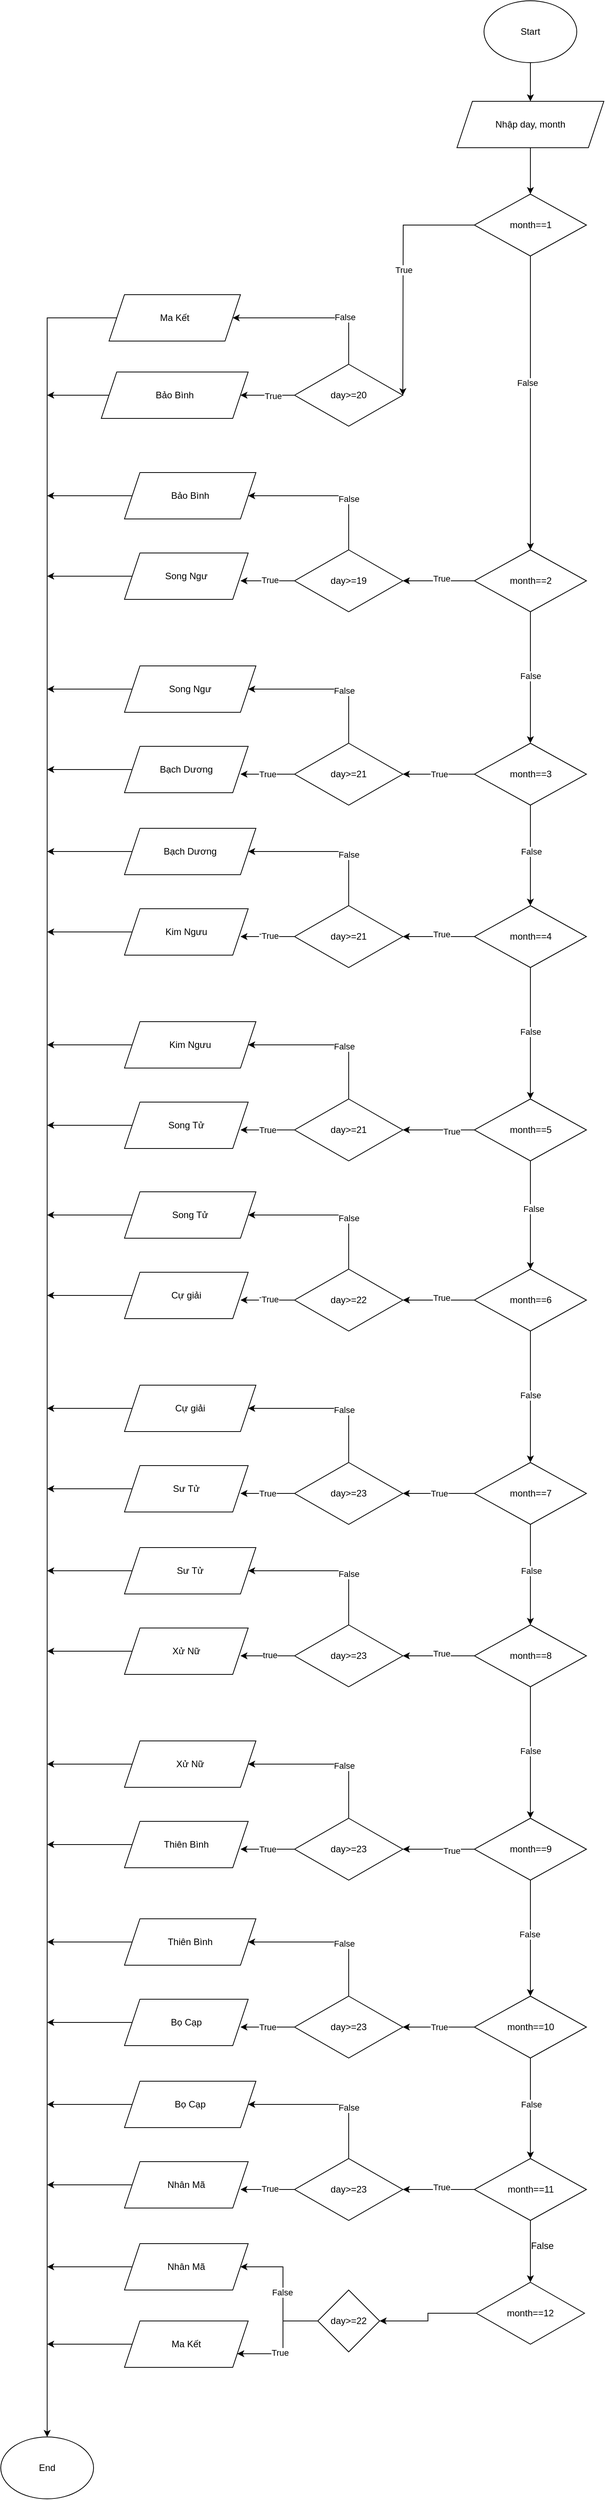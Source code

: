 <mxfile version="22.1.0" type="device">
  <diagram name="Trang-1" id="S2Fd7WuHxv2Ka75lxSrg">
    <mxGraphModel dx="1583" dy="1934" grid="1" gridSize="10" guides="1" tooltips="1" connect="1" arrows="1" fold="1" page="1" pageScale="1" pageWidth="827" pageHeight="1169" math="0" shadow="0">
      <root>
        <mxCell id="0" />
        <mxCell id="1" parent="0" />
        <mxCell id="LrIXtjWbQ0wcaJhwrfXh-178" style="edgeStyle=orthogonalEdgeStyle;rounded=0;orthogonalLoop=1;jettySize=auto;html=1;" parent="1" source="LrIXtjWbQ0wcaJhwrfXh-1" target="LrIXtjWbQ0wcaJhwrfXh-2" edge="1">
          <mxGeometry relative="1" as="geometry" />
        </mxCell>
        <mxCell id="LrIXtjWbQ0wcaJhwrfXh-1" value="Start" style="ellipse;whiteSpace=wrap;html=1;" parent="1" vertex="1">
          <mxGeometry x="305" y="-190" width="120" height="80" as="geometry" />
        </mxCell>
        <mxCell id="1RFUBudP7yux_9FqEFn7-1" style="edgeStyle=orthogonalEdgeStyle;rounded=0;orthogonalLoop=1;jettySize=auto;html=1;entryX=0.5;entryY=0;entryDx=0;entryDy=0;" edge="1" parent="1" source="LrIXtjWbQ0wcaJhwrfXh-2" target="LrIXtjWbQ0wcaJhwrfXh-5">
          <mxGeometry relative="1" as="geometry" />
        </mxCell>
        <mxCell id="LrIXtjWbQ0wcaJhwrfXh-2" value="Nhập day, month" style="shape=parallelogram;perimeter=parallelogramPerimeter;whiteSpace=wrap;html=1;fixedSize=1;" parent="1" vertex="1">
          <mxGeometry x="270" y="-60" width="190" height="60" as="geometry" />
        </mxCell>
        <mxCell id="LrIXtjWbQ0wcaJhwrfXh-6" style="edgeStyle=orthogonalEdgeStyle;rounded=0;orthogonalLoop=1;jettySize=auto;html=1;" parent="1" source="LrIXtjWbQ0wcaJhwrfXh-5" edge="1">
          <mxGeometry relative="1" as="geometry">
            <mxPoint x="365" y="520" as="targetPoint" />
          </mxGeometry>
        </mxCell>
        <mxCell id="LrIXtjWbQ0wcaJhwrfXh-25" value="False" style="edgeLabel;html=1;align=center;verticalAlign=middle;resizable=0;points=[];" parent="LrIXtjWbQ0wcaJhwrfXh-6" vertex="1" connectable="0">
          <mxGeometry x="-0.138" y="-4" relative="1" as="geometry">
            <mxPoint as="offset" />
          </mxGeometry>
        </mxCell>
        <mxCell id="LrIXtjWbQ0wcaJhwrfXh-7" style="edgeStyle=orthogonalEdgeStyle;rounded=0;orthogonalLoop=1;jettySize=auto;html=1;" parent="1" source="LrIXtjWbQ0wcaJhwrfXh-5" edge="1">
          <mxGeometry relative="1" as="geometry">
            <mxPoint x="200" y="320" as="targetPoint" />
          </mxGeometry>
        </mxCell>
        <mxCell id="LrIXtjWbQ0wcaJhwrfXh-8" value="True" style="edgeLabel;html=1;align=center;verticalAlign=middle;resizable=0;points=[];" parent="LrIXtjWbQ0wcaJhwrfXh-7" vertex="1" connectable="0">
          <mxGeometry x="-0.043" y="-1" relative="1" as="geometry">
            <mxPoint x="1" as="offset" />
          </mxGeometry>
        </mxCell>
        <mxCell id="LrIXtjWbQ0wcaJhwrfXh-5" value="month==1" style="rhombus;whiteSpace=wrap;html=1;" parent="1" vertex="1">
          <mxGeometry x="292.5" y="60" width="145" height="80" as="geometry" />
        </mxCell>
        <mxCell id="LrIXtjWbQ0wcaJhwrfXh-10" style="edgeStyle=orthogonalEdgeStyle;rounded=0;orthogonalLoop=1;jettySize=auto;html=1;" parent="1" source="LrIXtjWbQ0wcaJhwrfXh-9" edge="1">
          <mxGeometry relative="1" as="geometry">
            <mxPoint x="-10" y="320" as="targetPoint" />
          </mxGeometry>
        </mxCell>
        <mxCell id="LrIXtjWbQ0wcaJhwrfXh-11" value="True" style="edgeLabel;html=1;align=center;verticalAlign=middle;resizable=0;points=[];" parent="LrIXtjWbQ0wcaJhwrfXh-10" vertex="1" connectable="0">
          <mxGeometry x="-0.187" y="1" relative="1" as="geometry">
            <mxPoint as="offset" />
          </mxGeometry>
        </mxCell>
        <mxCell id="LrIXtjWbQ0wcaJhwrfXh-12" style="edgeStyle=orthogonalEdgeStyle;rounded=0;orthogonalLoop=1;jettySize=auto;html=1;" parent="1" source="LrIXtjWbQ0wcaJhwrfXh-9" edge="1">
          <mxGeometry relative="1" as="geometry">
            <mxPoint x="-20" y="220" as="targetPoint" />
            <Array as="points">
              <mxPoint x="130" y="220" />
              <mxPoint x="-10" y="220" />
            </Array>
          </mxGeometry>
        </mxCell>
        <mxCell id="LrIXtjWbQ0wcaJhwrfXh-15" value="False" style="edgeLabel;html=1;align=center;verticalAlign=middle;resizable=0;points=[];" parent="LrIXtjWbQ0wcaJhwrfXh-12" vertex="1" connectable="0">
          <mxGeometry x="-0.382" y="-1" relative="1" as="geometry">
            <mxPoint as="offset" />
          </mxGeometry>
        </mxCell>
        <mxCell id="LrIXtjWbQ0wcaJhwrfXh-9" value="day&amp;gt;=20" style="rhombus;whiteSpace=wrap;html=1;" parent="1" vertex="1">
          <mxGeometry x="60" y="280" width="140" height="80" as="geometry" />
        </mxCell>
        <mxCell id="LrIXtjWbQ0wcaJhwrfXh-16" style="edgeStyle=orthogonalEdgeStyle;rounded=0;orthogonalLoop=1;jettySize=auto;html=1;" parent="1" source="LrIXtjWbQ0wcaJhwrfXh-13" target="LrIXtjWbQ0wcaJhwrfXh-193" edge="1">
          <mxGeometry relative="1" as="geometry">
            <mxPoint x="-260" y="3050" as="targetPoint" />
          </mxGeometry>
        </mxCell>
        <mxCell id="LrIXtjWbQ0wcaJhwrfXh-13" value="Ma Kết" style="shape=parallelogram;perimeter=parallelogramPerimeter;whiteSpace=wrap;html=1;fixedSize=1;" parent="1" vertex="1">
          <mxGeometry x="-180" y="190" width="170" height="60" as="geometry" />
        </mxCell>
        <mxCell id="LrIXtjWbQ0wcaJhwrfXh-197" style="edgeStyle=orthogonalEdgeStyle;rounded=0;orthogonalLoop=1;jettySize=auto;html=1;" parent="1" source="LrIXtjWbQ0wcaJhwrfXh-14" edge="1">
          <mxGeometry relative="1" as="geometry">
            <mxPoint x="-260" y="320" as="targetPoint" />
          </mxGeometry>
        </mxCell>
        <mxCell id="LrIXtjWbQ0wcaJhwrfXh-14" value="Bảo Bình" style="shape=parallelogram;perimeter=parallelogramPerimeter;whiteSpace=wrap;html=1;fixedSize=1;" parent="1" vertex="1">
          <mxGeometry x="-190" y="290" width="190" height="60" as="geometry" />
        </mxCell>
        <mxCell id="LrIXtjWbQ0wcaJhwrfXh-19" style="edgeStyle=orthogonalEdgeStyle;rounded=0;orthogonalLoop=1;jettySize=auto;html=1;" parent="1" source="LrIXtjWbQ0wcaJhwrfXh-18" edge="1">
          <mxGeometry relative="1" as="geometry">
            <mxPoint x="200.0" y="560" as="targetPoint" />
          </mxGeometry>
        </mxCell>
        <mxCell id="LrIXtjWbQ0wcaJhwrfXh-40" value="True" style="edgeLabel;html=1;align=center;verticalAlign=middle;resizable=0;points=[];" parent="LrIXtjWbQ0wcaJhwrfXh-19" vertex="1" connectable="0">
          <mxGeometry x="-0.061" y="-3" relative="1" as="geometry">
            <mxPoint x="1" as="offset" />
          </mxGeometry>
        </mxCell>
        <mxCell id="LrIXtjWbQ0wcaJhwrfXh-34" style="edgeStyle=orthogonalEdgeStyle;rounded=0;orthogonalLoop=1;jettySize=auto;html=1;entryX=0.5;entryY=0;entryDx=0;entryDy=0;" parent="1" source="LrIXtjWbQ0wcaJhwrfXh-18" target="LrIXtjWbQ0wcaJhwrfXh-28" edge="1">
          <mxGeometry relative="1" as="geometry" />
        </mxCell>
        <mxCell id="LrIXtjWbQ0wcaJhwrfXh-39" value="False" style="edgeLabel;html=1;align=center;verticalAlign=middle;resizable=0;points=[];" parent="LrIXtjWbQ0wcaJhwrfXh-34" vertex="1" connectable="0">
          <mxGeometry x="-0.025" relative="1" as="geometry">
            <mxPoint as="offset" />
          </mxGeometry>
        </mxCell>
        <mxCell id="LrIXtjWbQ0wcaJhwrfXh-18" value="month==2" style="rhombus;whiteSpace=wrap;html=1;" parent="1" vertex="1">
          <mxGeometry x="292.5" y="520" width="145" height="80" as="geometry" />
        </mxCell>
        <mxCell id="LrIXtjWbQ0wcaJhwrfXh-21" style="edgeStyle=orthogonalEdgeStyle;rounded=0;orthogonalLoop=1;jettySize=auto;html=1;" parent="1" source="LrIXtjWbQ0wcaJhwrfXh-20" edge="1">
          <mxGeometry relative="1" as="geometry">
            <mxPoint x="-10" y="560" as="targetPoint" />
          </mxGeometry>
        </mxCell>
        <mxCell id="LrIXtjWbQ0wcaJhwrfXh-37" value="True" style="edgeLabel;html=1;align=center;verticalAlign=middle;resizable=0;points=[];" parent="LrIXtjWbQ0wcaJhwrfXh-21" vertex="1" connectable="0">
          <mxGeometry x="-0.045" y="-1" relative="1" as="geometry">
            <mxPoint x="1" as="offset" />
          </mxGeometry>
        </mxCell>
        <mxCell id="LrIXtjWbQ0wcaJhwrfXh-23" style="edgeStyle=orthogonalEdgeStyle;rounded=0;orthogonalLoop=1;jettySize=auto;html=1;" parent="1" source="LrIXtjWbQ0wcaJhwrfXh-20" edge="1">
          <mxGeometry relative="1" as="geometry">
            <mxPoint y="450" as="targetPoint" />
            <Array as="points">
              <mxPoint x="130" y="450" />
            </Array>
          </mxGeometry>
        </mxCell>
        <mxCell id="LrIXtjWbQ0wcaJhwrfXh-35" value="False" style="edgeLabel;html=1;align=center;verticalAlign=middle;resizable=0;points=[];" parent="LrIXtjWbQ0wcaJhwrfXh-23" vertex="1" connectable="0">
          <mxGeometry x="-0.342" relative="1" as="geometry">
            <mxPoint as="offset" />
          </mxGeometry>
        </mxCell>
        <mxCell id="LrIXtjWbQ0wcaJhwrfXh-20" value="day&amp;gt;=19" style="rhombus;whiteSpace=wrap;html=1;" parent="1" vertex="1">
          <mxGeometry x="60" y="520" width="140" height="80" as="geometry" />
        </mxCell>
        <mxCell id="LrIXtjWbQ0wcaJhwrfXh-199" style="edgeStyle=orthogonalEdgeStyle;rounded=0;orthogonalLoop=1;jettySize=auto;html=1;" parent="1" source="LrIXtjWbQ0wcaJhwrfXh-22" edge="1">
          <mxGeometry relative="1" as="geometry">
            <mxPoint x="-260" y="554" as="targetPoint" />
          </mxGeometry>
        </mxCell>
        <mxCell id="LrIXtjWbQ0wcaJhwrfXh-22" value="Song Ngư" style="shape=parallelogram;perimeter=parallelogramPerimeter;whiteSpace=wrap;html=1;fixedSize=1;" parent="1" vertex="1">
          <mxGeometry x="-160" y="524" width="160" height="60" as="geometry" />
        </mxCell>
        <mxCell id="LrIXtjWbQ0wcaJhwrfXh-198" style="edgeStyle=orthogonalEdgeStyle;rounded=0;orthogonalLoop=1;jettySize=auto;html=1;" parent="1" source="LrIXtjWbQ0wcaJhwrfXh-24" edge="1">
          <mxGeometry relative="1" as="geometry">
            <mxPoint x="-260" y="450" as="targetPoint" />
          </mxGeometry>
        </mxCell>
        <mxCell id="LrIXtjWbQ0wcaJhwrfXh-24" value="Bảo Bình" style="shape=parallelogram;perimeter=parallelogramPerimeter;whiteSpace=wrap;html=1;fixedSize=1;" parent="1" vertex="1">
          <mxGeometry x="-160" y="420" width="170" height="60" as="geometry" />
        </mxCell>
        <mxCell id="LrIXtjWbQ0wcaJhwrfXh-27" style="edgeStyle=orthogonalEdgeStyle;rounded=0;orthogonalLoop=1;jettySize=auto;html=1;" parent="1" source="LrIXtjWbQ0wcaJhwrfXh-28" edge="1">
          <mxGeometry relative="1" as="geometry">
            <mxPoint x="200.0" y="810" as="targetPoint" />
          </mxGeometry>
        </mxCell>
        <mxCell id="LrIXtjWbQ0wcaJhwrfXh-87" value="True" style="edgeLabel;html=1;align=center;verticalAlign=middle;resizable=0;points=[];" parent="LrIXtjWbQ0wcaJhwrfXh-27" vertex="1" connectable="0">
          <mxGeometry x="-0.016" relative="1" as="geometry">
            <mxPoint y="-1" as="offset" />
          </mxGeometry>
        </mxCell>
        <mxCell id="LrIXtjWbQ0wcaJhwrfXh-85" style="edgeStyle=orthogonalEdgeStyle;rounded=0;orthogonalLoop=1;jettySize=auto;html=1;entryX=0.5;entryY=0;entryDx=0;entryDy=0;" parent="1" source="LrIXtjWbQ0wcaJhwrfXh-28" target="LrIXtjWbQ0wcaJhwrfXh-68" edge="1">
          <mxGeometry relative="1" as="geometry" />
        </mxCell>
        <mxCell id="LrIXtjWbQ0wcaJhwrfXh-86" value="False" style="edgeLabel;html=1;align=center;verticalAlign=middle;resizable=0;points=[];" parent="LrIXtjWbQ0wcaJhwrfXh-85" vertex="1" connectable="0">
          <mxGeometry x="-0.077" y="1" relative="1" as="geometry">
            <mxPoint as="offset" />
          </mxGeometry>
        </mxCell>
        <mxCell id="LrIXtjWbQ0wcaJhwrfXh-28" value="month==3" style="rhombus;whiteSpace=wrap;html=1;" parent="1" vertex="1">
          <mxGeometry x="292.5" y="770" width="145" height="80" as="geometry" />
        </mxCell>
        <mxCell id="LrIXtjWbQ0wcaJhwrfXh-29" style="edgeStyle=orthogonalEdgeStyle;rounded=0;orthogonalLoop=1;jettySize=auto;html=1;" parent="1" source="LrIXtjWbQ0wcaJhwrfXh-31" edge="1">
          <mxGeometry relative="1" as="geometry">
            <mxPoint x="-10" y="810" as="targetPoint" />
          </mxGeometry>
        </mxCell>
        <mxCell id="LrIXtjWbQ0wcaJhwrfXh-38" value="True" style="edgeLabel;html=1;align=center;verticalAlign=middle;resizable=0;points=[];" parent="LrIXtjWbQ0wcaJhwrfXh-29" vertex="1" connectable="0">
          <mxGeometry x="0.026" y="-1" relative="1" as="geometry">
            <mxPoint as="offset" />
          </mxGeometry>
        </mxCell>
        <mxCell id="LrIXtjWbQ0wcaJhwrfXh-30" style="edgeStyle=orthogonalEdgeStyle;rounded=0;orthogonalLoop=1;jettySize=auto;html=1;" parent="1" source="LrIXtjWbQ0wcaJhwrfXh-31" edge="1">
          <mxGeometry relative="1" as="geometry">
            <mxPoint y="700" as="targetPoint" />
            <Array as="points">
              <mxPoint x="130" y="700" />
            </Array>
          </mxGeometry>
        </mxCell>
        <mxCell id="LrIXtjWbQ0wcaJhwrfXh-36" value="False" style="edgeLabel;html=1;align=center;verticalAlign=middle;resizable=0;points=[];" parent="LrIXtjWbQ0wcaJhwrfXh-30" vertex="1" connectable="0">
          <mxGeometry x="-0.238" y="2" relative="1" as="geometry">
            <mxPoint as="offset" />
          </mxGeometry>
        </mxCell>
        <mxCell id="LrIXtjWbQ0wcaJhwrfXh-31" value="day&amp;gt;=21" style="rhombus;whiteSpace=wrap;html=1;" parent="1" vertex="1">
          <mxGeometry x="60" y="770" width="140" height="80" as="geometry" />
        </mxCell>
        <mxCell id="LrIXtjWbQ0wcaJhwrfXh-201" style="edgeStyle=orthogonalEdgeStyle;rounded=0;orthogonalLoop=1;jettySize=auto;html=1;" parent="1" source="LrIXtjWbQ0wcaJhwrfXh-32" edge="1">
          <mxGeometry relative="1" as="geometry">
            <mxPoint x="-260" y="804" as="targetPoint" />
          </mxGeometry>
        </mxCell>
        <mxCell id="LrIXtjWbQ0wcaJhwrfXh-32" value="Bạch Dương" style="shape=parallelogram;perimeter=parallelogramPerimeter;whiteSpace=wrap;html=1;fixedSize=1;" parent="1" vertex="1">
          <mxGeometry x="-160" y="774" width="160" height="60" as="geometry" />
        </mxCell>
        <mxCell id="LrIXtjWbQ0wcaJhwrfXh-200" style="edgeStyle=orthogonalEdgeStyle;rounded=0;orthogonalLoop=1;jettySize=auto;html=1;" parent="1" source="LrIXtjWbQ0wcaJhwrfXh-33" edge="1">
          <mxGeometry relative="1" as="geometry">
            <mxPoint x="-260" y="700" as="targetPoint" />
          </mxGeometry>
        </mxCell>
        <mxCell id="LrIXtjWbQ0wcaJhwrfXh-33" value="Song Ngư" style="shape=parallelogram;perimeter=parallelogramPerimeter;whiteSpace=wrap;html=1;fixedSize=1;" parent="1" vertex="1">
          <mxGeometry x="-160" y="670" width="170" height="60" as="geometry" />
        </mxCell>
        <mxCell id="LrIXtjWbQ0wcaJhwrfXh-64" style="edgeStyle=orthogonalEdgeStyle;rounded=0;orthogonalLoop=1;jettySize=auto;html=1;" parent="1" source="LrIXtjWbQ0wcaJhwrfXh-68" edge="1">
          <mxGeometry relative="1" as="geometry">
            <mxPoint x="200.0" y="1020" as="targetPoint" />
          </mxGeometry>
        </mxCell>
        <mxCell id="LrIXtjWbQ0wcaJhwrfXh-65" value="True" style="edgeLabel;html=1;align=center;verticalAlign=middle;resizable=0;points=[];" parent="LrIXtjWbQ0wcaJhwrfXh-64" vertex="1" connectable="0">
          <mxGeometry x="-0.061" y="-3" relative="1" as="geometry">
            <mxPoint x="1" as="offset" />
          </mxGeometry>
        </mxCell>
        <mxCell id="LrIXtjWbQ0wcaJhwrfXh-66" style="edgeStyle=orthogonalEdgeStyle;rounded=0;orthogonalLoop=1;jettySize=auto;html=1;entryX=0.5;entryY=0;entryDx=0;entryDy=0;" parent="1" source="LrIXtjWbQ0wcaJhwrfXh-68" target="LrIXtjWbQ0wcaJhwrfXh-77" edge="1">
          <mxGeometry relative="1" as="geometry" />
        </mxCell>
        <mxCell id="LrIXtjWbQ0wcaJhwrfXh-67" value="False" style="edgeLabel;html=1;align=center;verticalAlign=middle;resizable=0;points=[];" parent="LrIXtjWbQ0wcaJhwrfXh-66" vertex="1" connectable="0">
          <mxGeometry x="-0.025" relative="1" as="geometry">
            <mxPoint as="offset" />
          </mxGeometry>
        </mxCell>
        <mxCell id="LrIXtjWbQ0wcaJhwrfXh-68" value="month==4" style="rhombus;whiteSpace=wrap;html=1;" parent="1" vertex="1">
          <mxGeometry x="292.5" y="980" width="145" height="80" as="geometry" />
        </mxCell>
        <mxCell id="LrIXtjWbQ0wcaJhwrfXh-69" value="True" style="edgeStyle=orthogonalEdgeStyle;rounded=0;orthogonalLoop=1;jettySize=auto;html=1;" parent="1" source="LrIXtjWbQ0wcaJhwrfXh-73" edge="1">
          <mxGeometry relative="1" as="geometry">
            <mxPoint x="-10" y="1020" as="targetPoint" />
          </mxGeometry>
        </mxCell>
        <mxCell id="LrIXtjWbQ0wcaJhwrfXh-70" value="True" style="edgeLabel;html=1;align=center;verticalAlign=middle;resizable=0;points=[];" parent="LrIXtjWbQ0wcaJhwrfXh-69" vertex="1" connectable="0">
          <mxGeometry x="-0.045" y="-1" relative="1" as="geometry">
            <mxPoint x="1" as="offset" />
          </mxGeometry>
        </mxCell>
        <mxCell id="LrIXtjWbQ0wcaJhwrfXh-71" style="edgeStyle=orthogonalEdgeStyle;rounded=0;orthogonalLoop=1;jettySize=auto;html=1;" parent="1" source="LrIXtjWbQ0wcaJhwrfXh-73" edge="1">
          <mxGeometry relative="1" as="geometry">
            <mxPoint y="910" as="targetPoint" />
            <Array as="points">
              <mxPoint x="130" y="910" />
            </Array>
          </mxGeometry>
        </mxCell>
        <mxCell id="LrIXtjWbQ0wcaJhwrfXh-72" value="False" style="edgeLabel;html=1;align=center;verticalAlign=middle;resizable=0;points=[];" parent="LrIXtjWbQ0wcaJhwrfXh-71" vertex="1" connectable="0">
          <mxGeometry x="-0.342" relative="1" as="geometry">
            <mxPoint as="offset" />
          </mxGeometry>
        </mxCell>
        <mxCell id="LrIXtjWbQ0wcaJhwrfXh-73" value="day&amp;gt;=21" style="rhombus;whiteSpace=wrap;html=1;" parent="1" vertex="1">
          <mxGeometry x="60" y="980" width="140" height="80" as="geometry" />
        </mxCell>
        <mxCell id="LrIXtjWbQ0wcaJhwrfXh-203" style="edgeStyle=orthogonalEdgeStyle;rounded=0;orthogonalLoop=1;jettySize=auto;html=1;" parent="1" source="LrIXtjWbQ0wcaJhwrfXh-74" edge="1">
          <mxGeometry relative="1" as="geometry">
            <mxPoint x="-260" y="1014" as="targetPoint" />
          </mxGeometry>
        </mxCell>
        <mxCell id="LrIXtjWbQ0wcaJhwrfXh-74" value="Kim Ngưu" style="shape=parallelogram;perimeter=parallelogramPerimeter;whiteSpace=wrap;html=1;fixedSize=1;" parent="1" vertex="1">
          <mxGeometry x="-160" y="984" width="160" height="60" as="geometry" />
        </mxCell>
        <mxCell id="LrIXtjWbQ0wcaJhwrfXh-202" style="edgeStyle=orthogonalEdgeStyle;rounded=0;orthogonalLoop=1;jettySize=auto;html=1;" parent="1" source="LrIXtjWbQ0wcaJhwrfXh-75" edge="1">
          <mxGeometry relative="1" as="geometry">
            <mxPoint x="-260" y="910" as="targetPoint" />
          </mxGeometry>
        </mxCell>
        <mxCell id="LrIXtjWbQ0wcaJhwrfXh-75" value="Bạch Dương" style="shape=parallelogram;perimeter=parallelogramPerimeter;whiteSpace=wrap;html=1;fixedSize=1;" parent="1" vertex="1">
          <mxGeometry x="-160" y="880" width="170" height="60" as="geometry" />
        </mxCell>
        <mxCell id="LrIXtjWbQ0wcaJhwrfXh-76" style="edgeStyle=orthogonalEdgeStyle;rounded=0;orthogonalLoop=1;jettySize=auto;html=1;" parent="1" source="LrIXtjWbQ0wcaJhwrfXh-77" edge="1">
          <mxGeometry relative="1" as="geometry">
            <mxPoint x="200.0" y="1270" as="targetPoint" />
          </mxGeometry>
        </mxCell>
        <mxCell id="LrIXtjWbQ0wcaJhwrfXh-88" value="True" style="edgeLabel;html=1;align=center;verticalAlign=middle;resizable=0;points=[];" parent="LrIXtjWbQ0wcaJhwrfXh-76" vertex="1" connectable="0">
          <mxGeometry x="-0.357" y="3" relative="1" as="geometry">
            <mxPoint y="-1" as="offset" />
          </mxGeometry>
        </mxCell>
        <mxCell id="LrIXtjWbQ0wcaJhwrfXh-136" style="edgeStyle=orthogonalEdgeStyle;rounded=0;orthogonalLoop=1;jettySize=auto;html=1;entryX=0.5;entryY=0;entryDx=0;entryDy=0;" parent="1" source="LrIXtjWbQ0wcaJhwrfXh-77" target="LrIXtjWbQ0wcaJhwrfXh-94" edge="1">
          <mxGeometry relative="1" as="geometry" />
        </mxCell>
        <mxCell id="LrIXtjWbQ0wcaJhwrfXh-137" value="False" style="edgeLabel;html=1;align=center;verticalAlign=middle;resizable=0;points=[];" parent="LrIXtjWbQ0wcaJhwrfXh-136" vertex="1" connectable="0">
          <mxGeometry x="-0.119" y="4" relative="1" as="geometry">
            <mxPoint as="offset" />
          </mxGeometry>
        </mxCell>
        <mxCell id="LrIXtjWbQ0wcaJhwrfXh-77" value="month==5" style="rhombus;whiteSpace=wrap;html=1;" parent="1" vertex="1">
          <mxGeometry x="292.5" y="1230" width="145" height="80" as="geometry" />
        </mxCell>
        <mxCell id="LrIXtjWbQ0wcaJhwrfXh-78" style="edgeStyle=orthogonalEdgeStyle;rounded=0;orthogonalLoop=1;jettySize=auto;html=1;" parent="1" source="LrIXtjWbQ0wcaJhwrfXh-82" edge="1">
          <mxGeometry relative="1" as="geometry">
            <mxPoint x="-10" y="1270" as="targetPoint" />
          </mxGeometry>
        </mxCell>
        <mxCell id="LrIXtjWbQ0wcaJhwrfXh-79" value="True" style="edgeLabel;html=1;align=center;verticalAlign=middle;resizable=0;points=[];" parent="LrIXtjWbQ0wcaJhwrfXh-78" vertex="1" connectable="0">
          <mxGeometry x="0.026" y="-1" relative="1" as="geometry">
            <mxPoint as="offset" />
          </mxGeometry>
        </mxCell>
        <mxCell id="LrIXtjWbQ0wcaJhwrfXh-80" style="edgeStyle=orthogonalEdgeStyle;rounded=0;orthogonalLoop=1;jettySize=auto;html=1;" parent="1" source="LrIXtjWbQ0wcaJhwrfXh-82" edge="1">
          <mxGeometry relative="1" as="geometry">
            <mxPoint y="1160" as="targetPoint" />
            <Array as="points">
              <mxPoint x="130" y="1160" />
            </Array>
          </mxGeometry>
        </mxCell>
        <mxCell id="LrIXtjWbQ0wcaJhwrfXh-81" value="False" style="edgeLabel;html=1;align=center;verticalAlign=middle;resizable=0;points=[];" parent="LrIXtjWbQ0wcaJhwrfXh-80" vertex="1" connectable="0">
          <mxGeometry x="-0.238" y="2" relative="1" as="geometry">
            <mxPoint as="offset" />
          </mxGeometry>
        </mxCell>
        <mxCell id="LrIXtjWbQ0wcaJhwrfXh-82" value="day&amp;gt;=21" style="rhombus;whiteSpace=wrap;html=1;" parent="1" vertex="1">
          <mxGeometry x="60" y="1230" width="140" height="80" as="geometry" />
        </mxCell>
        <mxCell id="LrIXtjWbQ0wcaJhwrfXh-205" style="edgeStyle=orthogonalEdgeStyle;rounded=0;orthogonalLoop=1;jettySize=auto;html=1;" parent="1" source="LrIXtjWbQ0wcaJhwrfXh-83" edge="1">
          <mxGeometry relative="1" as="geometry">
            <mxPoint x="-260" y="1264" as="targetPoint" />
          </mxGeometry>
        </mxCell>
        <mxCell id="LrIXtjWbQ0wcaJhwrfXh-83" value="Song Tử" style="shape=parallelogram;perimeter=parallelogramPerimeter;whiteSpace=wrap;html=1;fixedSize=1;" parent="1" vertex="1">
          <mxGeometry x="-160" y="1234" width="160" height="60" as="geometry" />
        </mxCell>
        <mxCell id="LrIXtjWbQ0wcaJhwrfXh-204" style="edgeStyle=orthogonalEdgeStyle;rounded=0;orthogonalLoop=1;jettySize=auto;html=1;" parent="1" source="LrIXtjWbQ0wcaJhwrfXh-84" edge="1">
          <mxGeometry relative="1" as="geometry">
            <mxPoint x="-260" y="1160" as="targetPoint" />
          </mxGeometry>
        </mxCell>
        <mxCell id="LrIXtjWbQ0wcaJhwrfXh-84" value="Kim Ngưu" style="shape=parallelogram;perimeter=parallelogramPerimeter;whiteSpace=wrap;html=1;fixedSize=1;" parent="1" vertex="1">
          <mxGeometry x="-160" y="1130" width="170" height="60" as="geometry" />
        </mxCell>
        <mxCell id="LrIXtjWbQ0wcaJhwrfXh-90" style="edgeStyle=orthogonalEdgeStyle;rounded=0;orthogonalLoop=1;jettySize=auto;html=1;" parent="1" source="LrIXtjWbQ0wcaJhwrfXh-94" edge="1">
          <mxGeometry relative="1" as="geometry">
            <mxPoint x="200.0" y="1490" as="targetPoint" />
          </mxGeometry>
        </mxCell>
        <mxCell id="LrIXtjWbQ0wcaJhwrfXh-91" value="True" style="edgeLabel;html=1;align=center;verticalAlign=middle;resizable=0;points=[];" parent="LrIXtjWbQ0wcaJhwrfXh-90" vertex="1" connectable="0">
          <mxGeometry x="-0.061" y="-3" relative="1" as="geometry">
            <mxPoint x="1" as="offset" />
          </mxGeometry>
        </mxCell>
        <mxCell id="LrIXtjWbQ0wcaJhwrfXh-92" style="edgeStyle=orthogonalEdgeStyle;rounded=0;orthogonalLoop=1;jettySize=auto;html=1;entryX=0.5;entryY=0;entryDx=0;entryDy=0;" parent="1" source="LrIXtjWbQ0wcaJhwrfXh-94" target="LrIXtjWbQ0wcaJhwrfXh-106" edge="1">
          <mxGeometry relative="1" as="geometry" />
        </mxCell>
        <mxCell id="LrIXtjWbQ0wcaJhwrfXh-93" value="False" style="edgeLabel;html=1;align=center;verticalAlign=middle;resizable=0;points=[];" parent="LrIXtjWbQ0wcaJhwrfXh-92" vertex="1" connectable="0">
          <mxGeometry x="-0.025" relative="1" as="geometry">
            <mxPoint as="offset" />
          </mxGeometry>
        </mxCell>
        <mxCell id="LrIXtjWbQ0wcaJhwrfXh-94" value="month==6" style="rhombus;whiteSpace=wrap;html=1;" parent="1" vertex="1">
          <mxGeometry x="292.5" y="1450" width="145" height="80" as="geometry" />
        </mxCell>
        <mxCell id="LrIXtjWbQ0wcaJhwrfXh-95" value="True" style="edgeStyle=orthogonalEdgeStyle;rounded=0;orthogonalLoop=1;jettySize=auto;html=1;" parent="1" source="LrIXtjWbQ0wcaJhwrfXh-99" edge="1">
          <mxGeometry relative="1" as="geometry">
            <mxPoint x="-10" y="1490" as="targetPoint" />
          </mxGeometry>
        </mxCell>
        <mxCell id="LrIXtjWbQ0wcaJhwrfXh-96" value="True" style="edgeLabel;html=1;align=center;verticalAlign=middle;resizable=0;points=[];" parent="LrIXtjWbQ0wcaJhwrfXh-95" vertex="1" connectable="0">
          <mxGeometry x="-0.045" y="-1" relative="1" as="geometry">
            <mxPoint x="1" as="offset" />
          </mxGeometry>
        </mxCell>
        <mxCell id="LrIXtjWbQ0wcaJhwrfXh-97" style="edgeStyle=orthogonalEdgeStyle;rounded=0;orthogonalLoop=1;jettySize=auto;html=1;" parent="1" source="LrIXtjWbQ0wcaJhwrfXh-99" edge="1">
          <mxGeometry relative="1" as="geometry">
            <mxPoint y="1380" as="targetPoint" />
            <Array as="points">
              <mxPoint x="130" y="1380" />
            </Array>
          </mxGeometry>
        </mxCell>
        <mxCell id="LrIXtjWbQ0wcaJhwrfXh-98" value="False" style="edgeLabel;html=1;align=center;verticalAlign=middle;resizable=0;points=[];" parent="LrIXtjWbQ0wcaJhwrfXh-97" vertex="1" connectable="0">
          <mxGeometry x="-0.342" relative="1" as="geometry">
            <mxPoint as="offset" />
          </mxGeometry>
        </mxCell>
        <mxCell id="LrIXtjWbQ0wcaJhwrfXh-99" value="day&amp;gt;=22" style="rhombus;whiteSpace=wrap;html=1;" parent="1" vertex="1">
          <mxGeometry x="60" y="1450" width="140" height="80" as="geometry" />
        </mxCell>
        <mxCell id="LrIXtjWbQ0wcaJhwrfXh-207" style="edgeStyle=orthogonalEdgeStyle;rounded=0;orthogonalLoop=1;jettySize=auto;html=1;" parent="1" source="LrIXtjWbQ0wcaJhwrfXh-100" edge="1">
          <mxGeometry relative="1" as="geometry">
            <mxPoint x="-260" y="1484" as="targetPoint" />
          </mxGeometry>
        </mxCell>
        <mxCell id="LrIXtjWbQ0wcaJhwrfXh-100" value="Cự giải" style="shape=parallelogram;perimeter=parallelogramPerimeter;whiteSpace=wrap;html=1;fixedSize=1;" parent="1" vertex="1">
          <mxGeometry x="-160" y="1454" width="160" height="60" as="geometry" />
        </mxCell>
        <mxCell id="LrIXtjWbQ0wcaJhwrfXh-206" style="edgeStyle=orthogonalEdgeStyle;rounded=0;orthogonalLoop=1;jettySize=auto;html=1;" parent="1" source="LrIXtjWbQ0wcaJhwrfXh-101" edge="1">
          <mxGeometry relative="1" as="geometry">
            <mxPoint x="-260" y="1380" as="targetPoint" />
          </mxGeometry>
        </mxCell>
        <mxCell id="LrIXtjWbQ0wcaJhwrfXh-101" value="Song Tử" style="shape=parallelogram;perimeter=parallelogramPerimeter;whiteSpace=wrap;html=1;fixedSize=1;" parent="1" vertex="1">
          <mxGeometry x="-160" y="1350" width="170" height="60" as="geometry" />
        </mxCell>
        <mxCell id="LrIXtjWbQ0wcaJhwrfXh-102" style="edgeStyle=orthogonalEdgeStyle;rounded=0;orthogonalLoop=1;jettySize=auto;html=1;" parent="1" source="LrIXtjWbQ0wcaJhwrfXh-106" edge="1">
          <mxGeometry relative="1" as="geometry">
            <mxPoint x="200.0" y="1740" as="targetPoint" />
          </mxGeometry>
        </mxCell>
        <mxCell id="LrIXtjWbQ0wcaJhwrfXh-103" value="True" style="edgeLabel;html=1;align=center;verticalAlign=middle;resizable=0;points=[];" parent="LrIXtjWbQ0wcaJhwrfXh-102" vertex="1" connectable="0">
          <mxGeometry x="-0.016" relative="1" as="geometry">
            <mxPoint y="-1" as="offset" />
          </mxGeometry>
        </mxCell>
        <mxCell id="LrIXtjWbQ0wcaJhwrfXh-104" style="edgeStyle=orthogonalEdgeStyle;rounded=0;orthogonalLoop=1;jettySize=auto;html=1;entryX=0.5;entryY=0;entryDx=0;entryDy=0;" parent="1" source="LrIXtjWbQ0wcaJhwrfXh-106" target="LrIXtjWbQ0wcaJhwrfXh-118" edge="1">
          <mxGeometry relative="1" as="geometry" />
        </mxCell>
        <mxCell id="LrIXtjWbQ0wcaJhwrfXh-105" value="False" style="edgeLabel;html=1;align=center;verticalAlign=middle;resizable=0;points=[];" parent="LrIXtjWbQ0wcaJhwrfXh-104" vertex="1" connectable="0">
          <mxGeometry x="-0.077" y="1" relative="1" as="geometry">
            <mxPoint as="offset" />
          </mxGeometry>
        </mxCell>
        <mxCell id="LrIXtjWbQ0wcaJhwrfXh-106" value="month==7" style="rhombus;whiteSpace=wrap;html=1;" parent="1" vertex="1">
          <mxGeometry x="292.5" y="1700" width="145" height="80" as="geometry" />
        </mxCell>
        <mxCell id="LrIXtjWbQ0wcaJhwrfXh-107" style="edgeStyle=orthogonalEdgeStyle;rounded=0;orthogonalLoop=1;jettySize=auto;html=1;" parent="1" source="LrIXtjWbQ0wcaJhwrfXh-111" edge="1">
          <mxGeometry relative="1" as="geometry">
            <mxPoint x="-10" y="1740" as="targetPoint" />
          </mxGeometry>
        </mxCell>
        <mxCell id="LrIXtjWbQ0wcaJhwrfXh-108" value="True" style="edgeLabel;html=1;align=center;verticalAlign=middle;resizable=0;points=[];" parent="LrIXtjWbQ0wcaJhwrfXh-107" vertex="1" connectable="0">
          <mxGeometry x="0.026" y="-1" relative="1" as="geometry">
            <mxPoint as="offset" />
          </mxGeometry>
        </mxCell>
        <mxCell id="LrIXtjWbQ0wcaJhwrfXh-109" style="edgeStyle=orthogonalEdgeStyle;rounded=0;orthogonalLoop=1;jettySize=auto;html=1;" parent="1" source="LrIXtjWbQ0wcaJhwrfXh-111" edge="1">
          <mxGeometry relative="1" as="geometry">
            <mxPoint y="1630" as="targetPoint" />
            <Array as="points">
              <mxPoint x="130" y="1630" />
            </Array>
          </mxGeometry>
        </mxCell>
        <mxCell id="LrIXtjWbQ0wcaJhwrfXh-110" value="False" style="edgeLabel;html=1;align=center;verticalAlign=middle;resizable=0;points=[];" parent="LrIXtjWbQ0wcaJhwrfXh-109" vertex="1" connectable="0">
          <mxGeometry x="-0.238" y="2" relative="1" as="geometry">
            <mxPoint as="offset" />
          </mxGeometry>
        </mxCell>
        <mxCell id="LrIXtjWbQ0wcaJhwrfXh-111" value="day&amp;gt;=23" style="rhombus;whiteSpace=wrap;html=1;" parent="1" vertex="1">
          <mxGeometry x="60" y="1700" width="140" height="80" as="geometry" />
        </mxCell>
        <mxCell id="LrIXtjWbQ0wcaJhwrfXh-209" style="edgeStyle=orthogonalEdgeStyle;rounded=0;orthogonalLoop=1;jettySize=auto;html=1;" parent="1" source="LrIXtjWbQ0wcaJhwrfXh-112" edge="1">
          <mxGeometry relative="1" as="geometry">
            <mxPoint x="-260" y="1734" as="targetPoint" />
          </mxGeometry>
        </mxCell>
        <mxCell id="LrIXtjWbQ0wcaJhwrfXh-112" value="Sư Tử" style="shape=parallelogram;perimeter=parallelogramPerimeter;whiteSpace=wrap;html=1;fixedSize=1;" parent="1" vertex="1">
          <mxGeometry x="-160" y="1704" width="160" height="60" as="geometry" />
        </mxCell>
        <mxCell id="LrIXtjWbQ0wcaJhwrfXh-208" style="edgeStyle=orthogonalEdgeStyle;rounded=0;orthogonalLoop=1;jettySize=auto;html=1;" parent="1" source="LrIXtjWbQ0wcaJhwrfXh-113" edge="1">
          <mxGeometry relative="1" as="geometry">
            <mxPoint x="-260" y="1630" as="targetPoint" />
          </mxGeometry>
        </mxCell>
        <mxCell id="LrIXtjWbQ0wcaJhwrfXh-113" value="Cự giải" style="shape=parallelogram;perimeter=parallelogramPerimeter;whiteSpace=wrap;html=1;fixedSize=1;" parent="1" vertex="1">
          <mxGeometry x="-160" y="1600" width="170" height="60" as="geometry" />
        </mxCell>
        <mxCell id="LrIXtjWbQ0wcaJhwrfXh-114" style="edgeStyle=orthogonalEdgeStyle;rounded=0;orthogonalLoop=1;jettySize=auto;html=1;" parent="1" source="LrIXtjWbQ0wcaJhwrfXh-118" edge="1">
          <mxGeometry relative="1" as="geometry">
            <mxPoint x="200.0" y="1950" as="targetPoint" />
          </mxGeometry>
        </mxCell>
        <mxCell id="LrIXtjWbQ0wcaJhwrfXh-115" value="True" style="edgeLabel;html=1;align=center;verticalAlign=middle;resizable=0;points=[];" parent="LrIXtjWbQ0wcaJhwrfXh-114" vertex="1" connectable="0">
          <mxGeometry x="-0.061" y="-3" relative="1" as="geometry">
            <mxPoint x="1" as="offset" />
          </mxGeometry>
        </mxCell>
        <mxCell id="LrIXtjWbQ0wcaJhwrfXh-116" style="edgeStyle=orthogonalEdgeStyle;rounded=0;orthogonalLoop=1;jettySize=auto;html=1;entryX=0.5;entryY=0;entryDx=0;entryDy=0;" parent="1" source="LrIXtjWbQ0wcaJhwrfXh-118" target="LrIXtjWbQ0wcaJhwrfXh-128" edge="1">
          <mxGeometry relative="1" as="geometry" />
        </mxCell>
        <mxCell id="LrIXtjWbQ0wcaJhwrfXh-117" value="False" style="edgeLabel;html=1;align=center;verticalAlign=middle;resizable=0;points=[];" parent="LrIXtjWbQ0wcaJhwrfXh-116" vertex="1" connectable="0">
          <mxGeometry x="-0.025" relative="1" as="geometry">
            <mxPoint as="offset" />
          </mxGeometry>
        </mxCell>
        <mxCell id="LrIXtjWbQ0wcaJhwrfXh-118" value="month==8" style="rhombus;whiteSpace=wrap;html=1;" parent="1" vertex="1">
          <mxGeometry x="292.5" y="1910" width="145" height="80" as="geometry" />
        </mxCell>
        <mxCell id="LrIXtjWbQ0wcaJhwrfXh-119" style="edgeStyle=orthogonalEdgeStyle;rounded=0;orthogonalLoop=1;jettySize=auto;html=1;" parent="1" source="LrIXtjWbQ0wcaJhwrfXh-123" edge="1">
          <mxGeometry relative="1" as="geometry">
            <mxPoint x="-10" y="1950" as="targetPoint" />
          </mxGeometry>
        </mxCell>
        <mxCell id="LrIXtjWbQ0wcaJhwrfXh-120" value="true" style="edgeLabel;html=1;align=center;verticalAlign=middle;resizable=0;points=[];" parent="LrIXtjWbQ0wcaJhwrfXh-119" vertex="1" connectable="0">
          <mxGeometry x="-0.045" y="-1" relative="1" as="geometry">
            <mxPoint x="1" as="offset" />
          </mxGeometry>
        </mxCell>
        <mxCell id="LrIXtjWbQ0wcaJhwrfXh-121" style="edgeStyle=orthogonalEdgeStyle;rounded=0;orthogonalLoop=1;jettySize=auto;html=1;" parent="1" source="LrIXtjWbQ0wcaJhwrfXh-123" edge="1">
          <mxGeometry relative="1" as="geometry">
            <mxPoint y="1840" as="targetPoint" />
            <Array as="points">
              <mxPoint x="130" y="1840" />
            </Array>
          </mxGeometry>
        </mxCell>
        <mxCell id="LrIXtjWbQ0wcaJhwrfXh-122" value="False" style="edgeLabel;html=1;align=center;verticalAlign=middle;resizable=0;points=[];" parent="LrIXtjWbQ0wcaJhwrfXh-121" vertex="1" connectable="0">
          <mxGeometry x="-0.342" relative="1" as="geometry">
            <mxPoint as="offset" />
          </mxGeometry>
        </mxCell>
        <mxCell id="LrIXtjWbQ0wcaJhwrfXh-123" value="day&amp;gt;=23" style="rhombus;whiteSpace=wrap;html=1;" parent="1" vertex="1">
          <mxGeometry x="60" y="1910" width="140" height="80" as="geometry" />
        </mxCell>
        <mxCell id="LrIXtjWbQ0wcaJhwrfXh-211" style="edgeStyle=orthogonalEdgeStyle;rounded=0;orthogonalLoop=1;jettySize=auto;html=1;" parent="1" source="LrIXtjWbQ0wcaJhwrfXh-124" edge="1">
          <mxGeometry relative="1" as="geometry">
            <mxPoint x="-260" y="1944" as="targetPoint" />
          </mxGeometry>
        </mxCell>
        <mxCell id="LrIXtjWbQ0wcaJhwrfXh-124" value="Xử Nữ" style="shape=parallelogram;perimeter=parallelogramPerimeter;whiteSpace=wrap;html=1;fixedSize=1;" parent="1" vertex="1">
          <mxGeometry x="-160" y="1914" width="160" height="60" as="geometry" />
        </mxCell>
        <mxCell id="LrIXtjWbQ0wcaJhwrfXh-210" style="edgeStyle=orthogonalEdgeStyle;rounded=0;orthogonalLoop=1;jettySize=auto;html=1;" parent="1" source="LrIXtjWbQ0wcaJhwrfXh-125" edge="1">
          <mxGeometry relative="1" as="geometry">
            <mxPoint x="-260" y="1840" as="targetPoint" />
          </mxGeometry>
        </mxCell>
        <mxCell id="LrIXtjWbQ0wcaJhwrfXh-125" value="Sư Tử" style="shape=parallelogram;perimeter=parallelogramPerimeter;whiteSpace=wrap;html=1;fixedSize=1;" parent="1" vertex="1">
          <mxGeometry x="-160" y="1810" width="170" height="60" as="geometry" />
        </mxCell>
        <mxCell id="LrIXtjWbQ0wcaJhwrfXh-126" style="edgeStyle=orthogonalEdgeStyle;rounded=0;orthogonalLoop=1;jettySize=auto;html=1;" parent="1" source="LrIXtjWbQ0wcaJhwrfXh-128" edge="1">
          <mxGeometry relative="1" as="geometry">
            <mxPoint x="200.0" y="2200" as="targetPoint" />
          </mxGeometry>
        </mxCell>
        <mxCell id="LrIXtjWbQ0wcaJhwrfXh-127" value="True" style="edgeLabel;html=1;align=center;verticalAlign=middle;resizable=0;points=[];" parent="LrIXtjWbQ0wcaJhwrfXh-126" vertex="1" connectable="0">
          <mxGeometry x="-0.357" y="3" relative="1" as="geometry">
            <mxPoint y="-1" as="offset" />
          </mxGeometry>
        </mxCell>
        <mxCell id="LrIXtjWbQ0wcaJhwrfXh-173" style="edgeStyle=orthogonalEdgeStyle;rounded=0;orthogonalLoop=1;jettySize=auto;html=1;" parent="1" source="LrIXtjWbQ0wcaJhwrfXh-128" target="LrIXtjWbQ0wcaJhwrfXh-143" edge="1">
          <mxGeometry relative="1" as="geometry" />
        </mxCell>
        <mxCell id="LrIXtjWbQ0wcaJhwrfXh-174" value="False" style="edgeLabel;html=1;align=center;verticalAlign=middle;resizable=0;points=[];" parent="LrIXtjWbQ0wcaJhwrfXh-173" vertex="1" connectable="0">
          <mxGeometry x="-0.067" y="-1" relative="1" as="geometry">
            <mxPoint as="offset" />
          </mxGeometry>
        </mxCell>
        <mxCell id="LrIXtjWbQ0wcaJhwrfXh-128" value="month==9" style="rhombus;whiteSpace=wrap;html=1;" parent="1" vertex="1">
          <mxGeometry x="292.5" y="2160" width="145" height="80" as="geometry" />
        </mxCell>
        <mxCell id="LrIXtjWbQ0wcaJhwrfXh-129" style="edgeStyle=orthogonalEdgeStyle;rounded=0;orthogonalLoop=1;jettySize=auto;html=1;" parent="1" source="LrIXtjWbQ0wcaJhwrfXh-133" edge="1">
          <mxGeometry relative="1" as="geometry">
            <mxPoint x="-10" y="2200" as="targetPoint" />
          </mxGeometry>
        </mxCell>
        <mxCell id="LrIXtjWbQ0wcaJhwrfXh-130" value="True" style="edgeLabel;html=1;align=center;verticalAlign=middle;resizable=0;points=[];" parent="LrIXtjWbQ0wcaJhwrfXh-129" vertex="1" connectable="0">
          <mxGeometry x="0.026" y="-1" relative="1" as="geometry">
            <mxPoint as="offset" />
          </mxGeometry>
        </mxCell>
        <mxCell id="LrIXtjWbQ0wcaJhwrfXh-131" style="edgeStyle=orthogonalEdgeStyle;rounded=0;orthogonalLoop=1;jettySize=auto;html=1;" parent="1" source="LrIXtjWbQ0wcaJhwrfXh-133" edge="1">
          <mxGeometry relative="1" as="geometry">
            <mxPoint y="2090" as="targetPoint" />
            <Array as="points">
              <mxPoint x="130" y="2090" />
            </Array>
          </mxGeometry>
        </mxCell>
        <mxCell id="LrIXtjWbQ0wcaJhwrfXh-132" value="False" style="edgeLabel;html=1;align=center;verticalAlign=middle;resizable=0;points=[];" parent="LrIXtjWbQ0wcaJhwrfXh-131" vertex="1" connectable="0">
          <mxGeometry x="-0.238" y="2" relative="1" as="geometry">
            <mxPoint as="offset" />
          </mxGeometry>
        </mxCell>
        <mxCell id="LrIXtjWbQ0wcaJhwrfXh-133" value="day&amp;gt;=23" style="rhombus;whiteSpace=wrap;html=1;" parent="1" vertex="1">
          <mxGeometry x="60" y="2160" width="140" height="80" as="geometry" />
        </mxCell>
        <mxCell id="LrIXtjWbQ0wcaJhwrfXh-213" style="edgeStyle=orthogonalEdgeStyle;rounded=0;orthogonalLoop=1;jettySize=auto;html=1;" parent="1" source="LrIXtjWbQ0wcaJhwrfXh-134" edge="1">
          <mxGeometry relative="1" as="geometry">
            <mxPoint x="-260" y="2194" as="targetPoint" />
          </mxGeometry>
        </mxCell>
        <mxCell id="LrIXtjWbQ0wcaJhwrfXh-134" value="Thiên Bình" style="shape=parallelogram;perimeter=parallelogramPerimeter;whiteSpace=wrap;html=1;fixedSize=1;" parent="1" vertex="1">
          <mxGeometry x="-160" y="2164" width="160" height="60" as="geometry" />
        </mxCell>
        <mxCell id="LrIXtjWbQ0wcaJhwrfXh-212" style="edgeStyle=orthogonalEdgeStyle;rounded=0;orthogonalLoop=1;jettySize=auto;html=1;" parent="1" source="LrIXtjWbQ0wcaJhwrfXh-135" edge="1">
          <mxGeometry relative="1" as="geometry">
            <mxPoint x="-260" y="2090" as="targetPoint" />
          </mxGeometry>
        </mxCell>
        <mxCell id="LrIXtjWbQ0wcaJhwrfXh-135" value="Xử Nữ" style="shape=parallelogram;perimeter=parallelogramPerimeter;whiteSpace=wrap;html=1;fixedSize=1;" parent="1" vertex="1">
          <mxGeometry x="-160" y="2060" width="170" height="60" as="geometry" />
        </mxCell>
        <mxCell id="LrIXtjWbQ0wcaJhwrfXh-139" style="edgeStyle=orthogonalEdgeStyle;rounded=0;orthogonalLoop=1;jettySize=auto;html=1;" parent="1" source="LrIXtjWbQ0wcaJhwrfXh-143" edge="1">
          <mxGeometry relative="1" as="geometry">
            <mxPoint x="200.0" y="2430" as="targetPoint" />
          </mxGeometry>
        </mxCell>
        <mxCell id="LrIXtjWbQ0wcaJhwrfXh-140" value="True" style="edgeLabel;html=1;align=center;verticalAlign=middle;resizable=0;points=[];" parent="LrIXtjWbQ0wcaJhwrfXh-139" vertex="1" connectable="0">
          <mxGeometry x="-0.016" relative="1" as="geometry">
            <mxPoint y="-1" as="offset" />
          </mxGeometry>
        </mxCell>
        <mxCell id="LrIXtjWbQ0wcaJhwrfXh-141" style="edgeStyle=orthogonalEdgeStyle;rounded=0;orthogonalLoop=1;jettySize=auto;html=1;entryX=0.5;entryY=0;entryDx=0;entryDy=0;" parent="1" source="LrIXtjWbQ0wcaJhwrfXh-143" target="LrIXtjWbQ0wcaJhwrfXh-155" edge="1">
          <mxGeometry relative="1" as="geometry" />
        </mxCell>
        <mxCell id="LrIXtjWbQ0wcaJhwrfXh-142" value="False" style="edgeLabel;html=1;align=center;verticalAlign=middle;resizable=0;points=[];" parent="LrIXtjWbQ0wcaJhwrfXh-141" vertex="1" connectable="0">
          <mxGeometry x="-0.077" y="1" relative="1" as="geometry">
            <mxPoint as="offset" />
          </mxGeometry>
        </mxCell>
        <mxCell id="LrIXtjWbQ0wcaJhwrfXh-143" value="month==10" style="rhombus;whiteSpace=wrap;html=1;" parent="1" vertex="1">
          <mxGeometry x="292.5" y="2390" width="145" height="80" as="geometry" />
        </mxCell>
        <mxCell id="LrIXtjWbQ0wcaJhwrfXh-144" style="edgeStyle=orthogonalEdgeStyle;rounded=0;orthogonalLoop=1;jettySize=auto;html=1;" parent="1" source="LrIXtjWbQ0wcaJhwrfXh-148" edge="1">
          <mxGeometry relative="1" as="geometry">
            <mxPoint x="-10" y="2430" as="targetPoint" />
          </mxGeometry>
        </mxCell>
        <mxCell id="LrIXtjWbQ0wcaJhwrfXh-145" value="True" style="edgeLabel;html=1;align=center;verticalAlign=middle;resizable=0;points=[];" parent="LrIXtjWbQ0wcaJhwrfXh-144" vertex="1" connectable="0">
          <mxGeometry x="0.026" y="-1" relative="1" as="geometry">
            <mxPoint as="offset" />
          </mxGeometry>
        </mxCell>
        <mxCell id="LrIXtjWbQ0wcaJhwrfXh-146" style="edgeStyle=orthogonalEdgeStyle;rounded=0;orthogonalLoop=1;jettySize=auto;html=1;" parent="1" source="LrIXtjWbQ0wcaJhwrfXh-148" edge="1">
          <mxGeometry relative="1" as="geometry">
            <mxPoint y="2320" as="targetPoint" />
            <Array as="points">
              <mxPoint x="130" y="2320" />
            </Array>
          </mxGeometry>
        </mxCell>
        <mxCell id="LrIXtjWbQ0wcaJhwrfXh-147" value="False" style="edgeLabel;html=1;align=center;verticalAlign=middle;resizable=0;points=[];" parent="LrIXtjWbQ0wcaJhwrfXh-146" vertex="1" connectable="0">
          <mxGeometry x="-0.238" y="2" relative="1" as="geometry">
            <mxPoint as="offset" />
          </mxGeometry>
        </mxCell>
        <mxCell id="LrIXtjWbQ0wcaJhwrfXh-148" value="day&amp;gt;=23" style="rhombus;whiteSpace=wrap;html=1;" parent="1" vertex="1">
          <mxGeometry x="60" y="2390" width="140" height="80" as="geometry" />
        </mxCell>
        <mxCell id="LrIXtjWbQ0wcaJhwrfXh-215" style="edgeStyle=orthogonalEdgeStyle;rounded=0;orthogonalLoop=1;jettySize=auto;html=1;" parent="1" source="LrIXtjWbQ0wcaJhwrfXh-149" edge="1">
          <mxGeometry relative="1" as="geometry">
            <mxPoint x="-260" y="2424" as="targetPoint" />
          </mxGeometry>
        </mxCell>
        <mxCell id="LrIXtjWbQ0wcaJhwrfXh-149" value="Bọ Cạp" style="shape=parallelogram;perimeter=parallelogramPerimeter;whiteSpace=wrap;html=1;fixedSize=1;" parent="1" vertex="1">
          <mxGeometry x="-160" y="2394" width="160" height="60" as="geometry" />
        </mxCell>
        <mxCell id="LrIXtjWbQ0wcaJhwrfXh-214" style="edgeStyle=orthogonalEdgeStyle;rounded=0;orthogonalLoop=1;jettySize=auto;html=1;" parent="1" source="LrIXtjWbQ0wcaJhwrfXh-150" edge="1">
          <mxGeometry relative="1" as="geometry">
            <mxPoint x="-260" y="2320" as="targetPoint" />
          </mxGeometry>
        </mxCell>
        <mxCell id="LrIXtjWbQ0wcaJhwrfXh-150" value="Thiên Bình" style="shape=parallelogram;perimeter=parallelogramPerimeter;whiteSpace=wrap;html=1;fixedSize=1;" parent="1" vertex="1">
          <mxGeometry x="-160" y="2290" width="170" height="60" as="geometry" />
        </mxCell>
        <mxCell id="LrIXtjWbQ0wcaJhwrfXh-151" style="edgeStyle=orthogonalEdgeStyle;rounded=0;orthogonalLoop=1;jettySize=auto;html=1;" parent="1" source="LrIXtjWbQ0wcaJhwrfXh-155" edge="1">
          <mxGeometry relative="1" as="geometry">
            <mxPoint x="200.0" y="2640" as="targetPoint" />
          </mxGeometry>
        </mxCell>
        <mxCell id="LrIXtjWbQ0wcaJhwrfXh-152" value="True" style="edgeLabel;html=1;align=center;verticalAlign=middle;resizable=0;points=[];" parent="LrIXtjWbQ0wcaJhwrfXh-151" vertex="1" connectable="0">
          <mxGeometry x="-0.061" y="-3" relative="1" as="geometry">
            <mxPoint x="1" as="offset" />
          </mxGeometry>
        </mxCell>
        <mxCell id="LrIXtjWbQ0wcaJhwrfXh-153" style="edgeStyle=orthogonalEdgeStyle;rounded=0;orthogonalLoop=1;jettySize=auto;html=1;" parent="1" source="LrIXtjWbQ0wcaJhwrfXh-155" edge="1">
          <mxGeometry relative="1" as="geometry">
            <mxPoint x="365" y="2760" as="targetPoint" />
          </mxGeometry>
        </mxCell>
        <mxCell id="LrIXtjWbQ0wcaJhwrfXh-155" value="month==11" style="rhombus;whiteSpace=wrap;html=1;" parent="1" vertex="1">
          <mxGeometry x="292.5" y="2600" width="145" height="80" as="geometry" />
        </mxCell>
        <mxCell id="LrIXtjWbQ0wcaJhwrfXh-156" style="edgeStyle=orthogonalEdgeStyle;rounded=0;orthogonalLoop=1;jettySize=auto;html=1;" parent="1" source="LrIXtjWbQ0wcaJhwrfXh-160" edge="1">
          <mxGeometry relative="1" as="geometry">
            <mxPoint x="-10" y="2640" as="targetPoint" />
          </mxGeometry>
        </mxCell>
        <mxCell id="LrIXtjWbQ0wcaJhwrfXh-157" value="True" style="edgeLabel;html=1;align=center;verticalAlign=middle;resizable=0;points=[];" parent="LrIXtjWbQ0wcaJhwrfXh-156" vertex="1" connectable="0">
          <mxGeometry x="-0.045" y="-1" relative="1" as="geometry">
            <mxPoint x="1" as="offset" />
          </mxGeometry>
        </mxCell>
        <mxCell id="LrIXtjWbQ0wcaJhwrfXh-158" style="edgeStyle=orthogonalEdgeStyle;rounded=0;orthogonalLoop=1;jettySize=auto;html=1;" parent="1" source="LrIXtjWbQ0wcaJhwrfXh-160" edge="1">
          <mxGeometry relative="1" as="geometry">
            <mxPoint y="2530" as="targetPoint" />
            <Array as="points">
              <mxPoint x="130" y="2530" />
            </Array>
          </mxGeometry>
        </mxCell>
        <mxCell id="LrIXtjWbQ0wcaJhwrfXh-159" value="False" style="edgeLabel;html=1;align=center;verticalAlign=middle;resizable=0;points=[];" parent="LrIXtjWbQ0wcaJhwrfXh-158" vertex="1" connectable="0">
          <mxGeometry x="-0.342" relative="1" as="geometry">
            <mxPoint as="offset" />
          </mxGeometry>
        </mxCell>
        <mxCell id="LrIXtjWbQ0wcaJhwrfXh-160" value="day&amp;gt;=23" style="rhombus;whiteSpace=wrap;html=1;" parent="1" vertex="1">
          <mxGeometry x="60" y="2600" width="140" height="80" as="geometry" />
        </mxCell>
        <mxCell id="LrIXtjWbQ0wcaJhwrfXh-217" style="edgeStyle=orthogonalEdgeStyle;rounded=0;orthogonalLoop=1;jettySize=auto;html=1;" parent="1" source="LrIXtjWbQ0wcaJhwrfXh-161" edge="1">
          <mxGeometry relative="1" as="geometry">
            <mxPoint x="-260" y="2634" as="targetPoint" />
          </mxGeometry>
        </mxCell>
        <mxCell id="LrIXtjWbQ0wcaJhwrfXh-161" value="Nhân Mã" style="shape=parallelogram;perimeter=parallelogramPerimeter;whiteSpace=wrap;html=1;fixedSize=1;" parent="1" vertex="1">
          <mxGeometry x="-160" y="2604" width="160" height="60" as="geometry" />
        </mxCell>
        <mxCell id="LrIXtjWbQ0wcaJhwrfXh-216" style="edgeStyle=orthogonalEdgeStyle;rounded=0;orthogonalLoop=1;jettySize=auto;html=1;" parent="1" source="LrIXtjWbQ0wcaJhwrfXh-162" edge="1">
          <mxGeometry relative="1" as="geometry">
            <mxPoint x="-260" y="2530" as="targetPoint" />
          </mxGeometry>
        </mxCell>
        <mxCell id="LrIXtjWbQ0wcaJhwrfXh-162" value="Bọ Cạp" style="shape=parallelogram;perimeter=parallelogramPerimeter;whiteSpace=wrap;html=1;fixedSize=1;" parent="1" vertex="1">
          <mxGeometry x="-160" y="2500" width="170" height="60" as="geometry" />
        </mxCell>
        <mxCell id="1RFUBudP7yux_9FqEFn7-8" style="edgeStyle=orthogonalEdgeStyle;rounded=0;orthogonalLoop=1;jettySize=auto;html=1;entryX=1;entryY=0.5;entryDx=0;entryDy=0;" edge="1" parent="1" source="LrIXtjWbQ0wcaJhwrfXh-186" target="1RFUBudP7yux_9FqEFn7-4">
          <mxGeometry relative="1" as="geometry" />
        </mxCell>
        <mxCell id="LrIXtjWbQ0wcaJhwrfXh-186" value="month==12" style="rhombus;whiteSpace=wrap;html=1;" parent="1" vertex="1">
          <mxGeometry x="295" y="2760" width="140" height="80" as="geometry" />
        </mxCell>
        <mxCell id="1RFUBudP7yux_9FqEFn7-6" style="edgeStyle=orthogonalEdgeStyle;rounded=0;orthogonalLoop=1;jettySize=auto;html=1;" edge="1" parent="1" source="LrIXtjWbQ0wcaJhwrfXh-187">
          <mxGeometry relative="1" as="geometry">
            <mxPoint x="-260" y="2840" as="targetPoint" />
          </mxGeometry>
        </mxCell>
        <mxCell id="LrIXtjWbQ0wcaJhwrfXh-187" value="Ma Kết" style="shape=parallelogram;perimeter=parallelogramPerimeter;whiteSpace=wrap;html=1;fixedSize=1;" parent="1" vertex="1">
          <mxGeometry x="-160" y="2810" width="160" height="60" as="geometry" />
        </mxCell>
        <mxCell id="LrIXtjWbQ0wcaJhwrfXh-193" value="End" style="ellipse;whiteSpace=wrap;html=1;" parent="1" vertex="1">
          <mxGeometry x="-320" y="2960" width="120" height="80" as="geometry" />
        </mxCell>
        <mxCell id="1RFUBudP7yux_9FqEFn7-3" value="False" style="text;html=1;align=center;verticalAlign=middle;resizable=0;points=[];autosize=1;strokeColor=none;fillColor=none;" vertex="1" parent="1">
          <mxGeometry x="355" y="2698" width="50" height="30" as="geometry" />
        </mxCell>
        <mxCell id="1RFUBudP7yux_9FqEFn7-9" style="edgeStyle=orthogonalEdgeStyle;rounded=0;orthogonalLoop=1;jettySize=auto;html=1;entryX=1;entryY=0.75;entryDx=0;entryDy=0;" edge="1" parent="1" source="1RFUBudP7yux_9FqEFn7-4" target="LrIXtjWbQ0wcaJhwrfXh-187">
          <mxGeometry relative="1" as="geometry" />
        </mxCell>
        <mxCell id="1RFUBudP7yux_9FqEFn7-12" value="True" style="edgeLabel;html=1;align=center;verticalAlign=middle;resizable=0;points=[];" vertex="1" connectable="0" parent="1RFUBudP7yux_9FqEFn7-9">
          <mxGeometry x="0.255" y="-2" relative="1" as="geometry">
            <mxPoint as="offset" />
          </mxGeometry>
        </mxCell>
        <mxCell id="1RFUBudP7yux_9FqEFn7-10" style="edgeStyle=orthogonalEdgeStyle;rounded=0;orthogonalLoop=1;jettySize=auto;html=1;entryX=1;entryY=0.5;entryDx=0;entryDy=0;" edge="1" parent="1" source="1RFUBudP7yux_9FqEFn7-4" target="1RFUBudP7yux_9FqEFn7-5">
          <mxGeometry relative="1" as="geometry" />
        </mxCell>
        <mxCell id="1RFUBudP7yux_9FqEFn7-11" value="False" style="edgeLabel;html=1;align=center;verticalAlign=middle;resizable=0;points=[];" vertex="1" connectable="0" parent="1RFUBudP7yux_9FqEFn7-10">
          <mxGeometry x="-0.018" y="2" relative="1" as="geometry">
            <mxPoint x="1" y="1" as="offset" />
          </mxGeometry>
        </mxCell>
        <mxCell id="1RFUBudP7yux_9FqEFn7-4" value="day&amp;gt;=22" style="rhombus;whiteSpace=wrap;html=1;" vertex="1" parent="1">
          <mxGeometry x="90" y="2770" width="80" height="80" as="geometry" />
        </mxCell>
        <mxCell id="1RFUBudP7yux_9FqEFn7-7" style="edgeStyle=orthogonalEdgeStyle;rounded=0;orthogonalLoop=1;jettySize=auto;html=1;" edge="1" parent="1" source="1RFUBudP7yux_9FqEFn7-5">
          <mxGeometry relative="1" as="geometry">
            <mxPoint x="-260" y="2740" as="targetPoint" />
          </mxGeometry>
        </mxCell>
        <mxCell id="1RFUBudP7yux_9FqEFn7-5" value="Nhân Mã" style="shape=parallelogram;perimeter=parallelogramPerimeter;whiteSpace=wrap;html=1;fixedSize=1;" vertex="1" parent="1">
          <mxGeometry x="-160" y="2710" width="160" height="60" as="geometry" />
        </mxCell>
      </root>
    </mxGraphModel>
  </diagram>
</mxfile>
